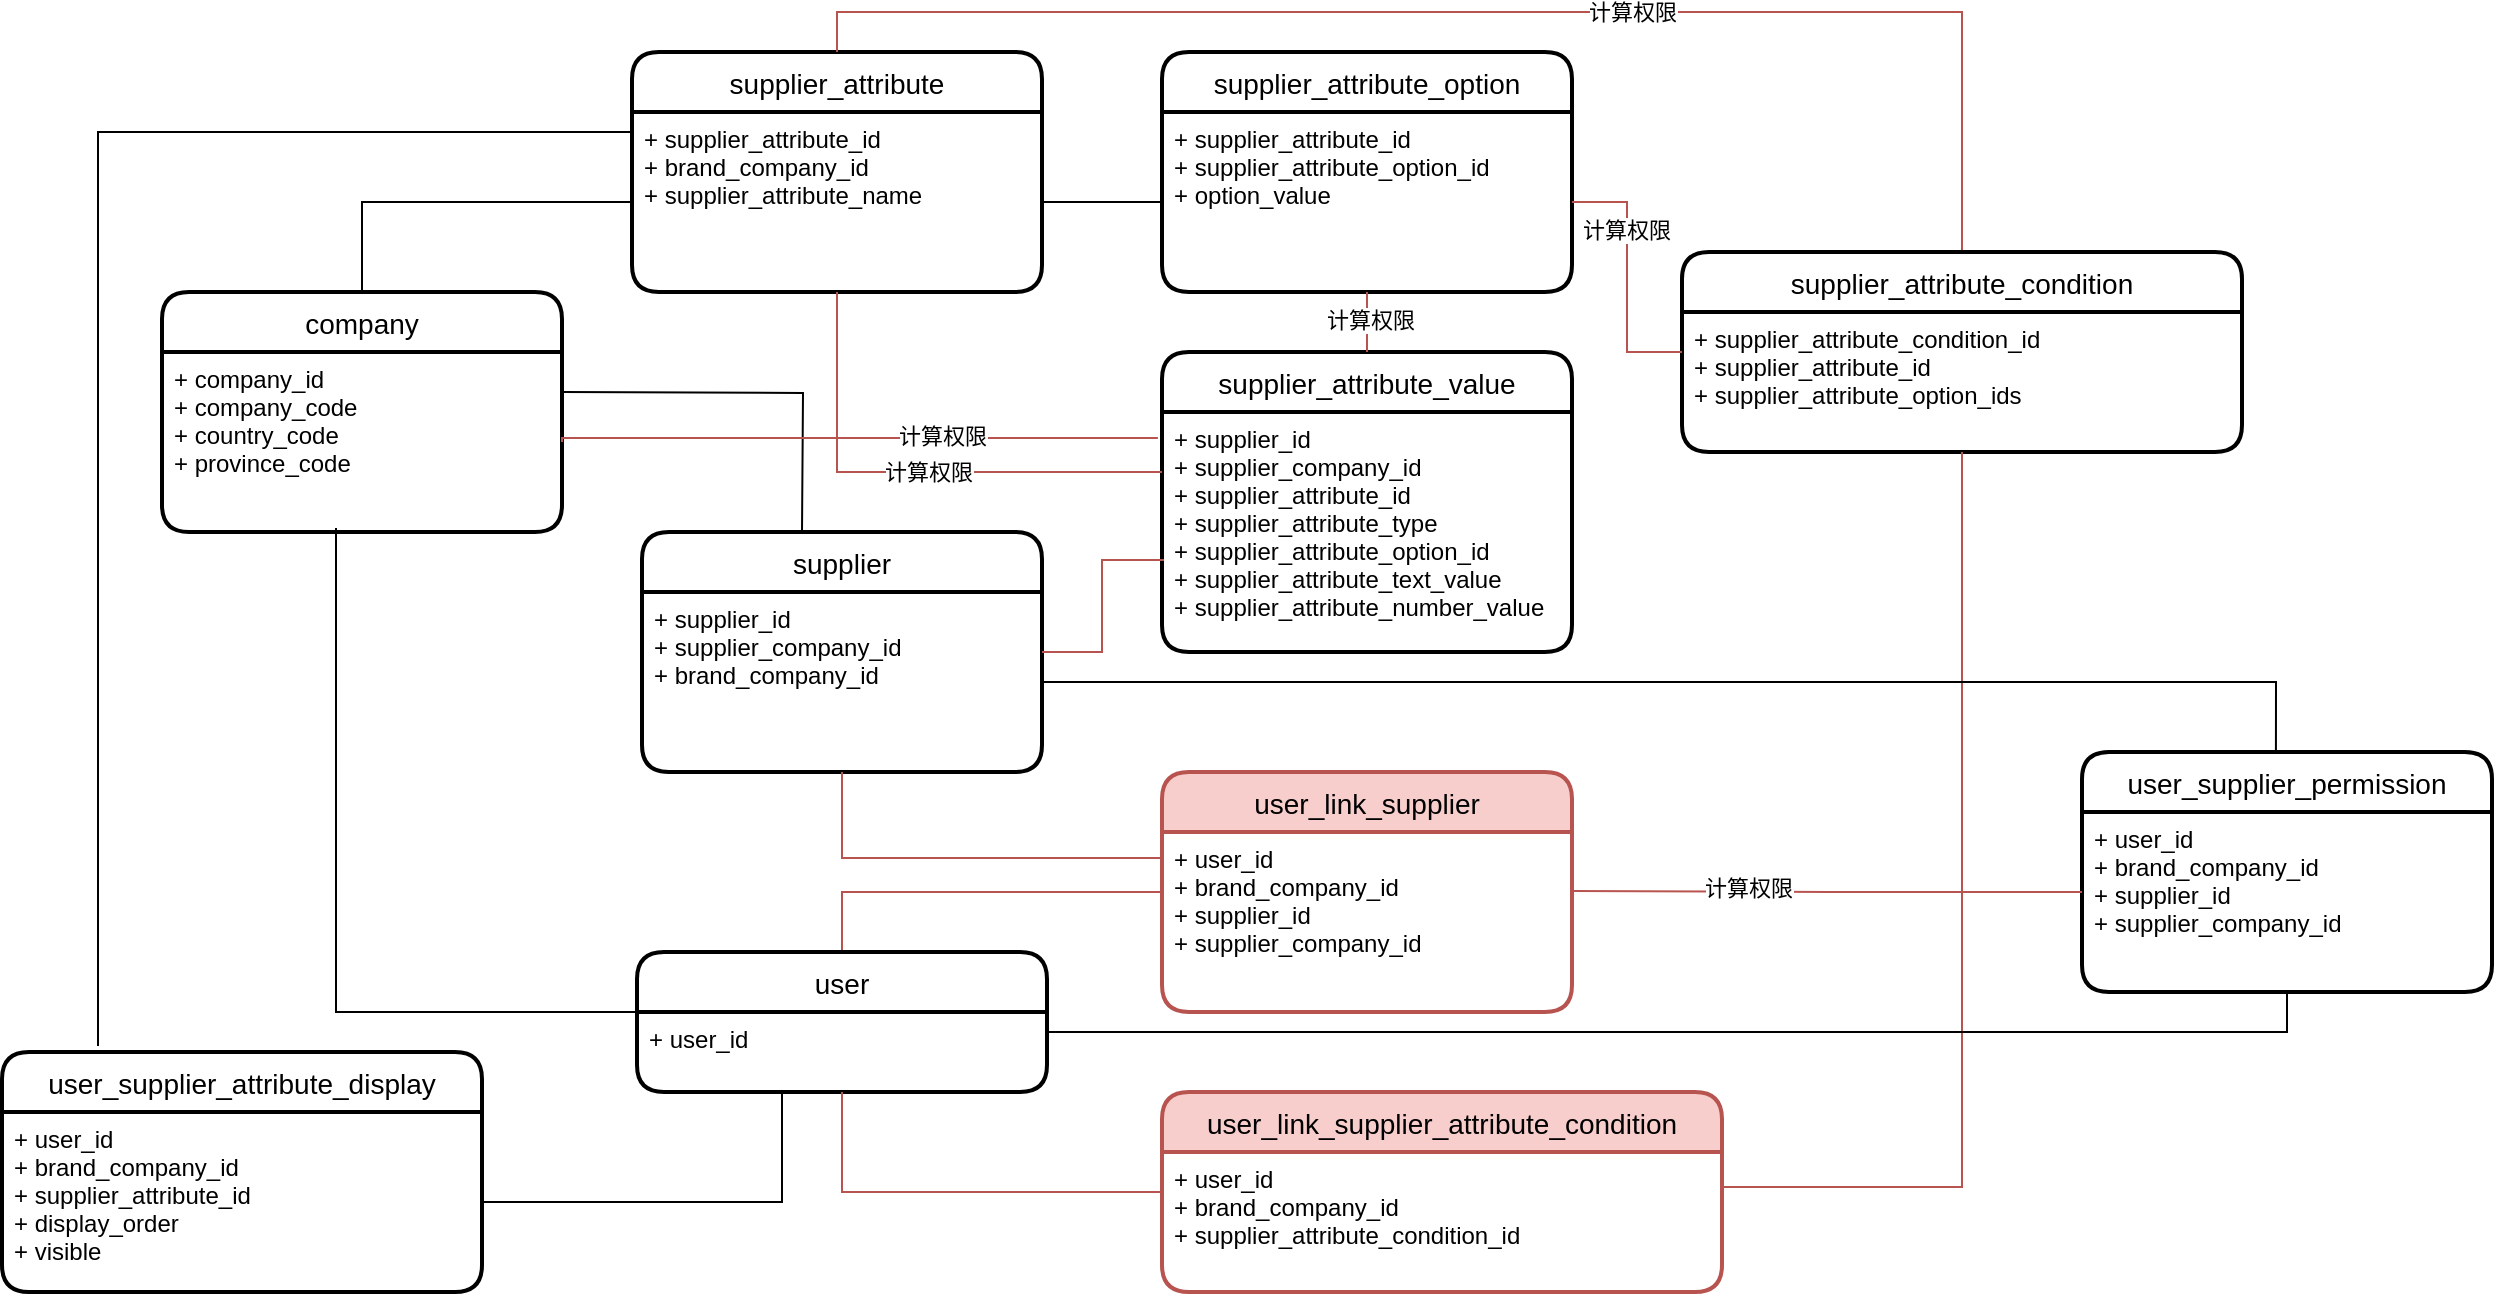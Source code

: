 <mxfile version="22.1.16" type="github">
  <diagram name="第 1 页" id="CWyH6xY-v2KKDvgUtTO-">
    <mxGraphModel dx="1414" dy="775" grid="1" gridSize="10" guides="1" tooltips="1" connect="1" arrows="1" fold="1" page="1" pageScale="1" pageWidth="1654" pageHeight="1169" math="0" shadow="0">
      <root>
        <mxCell id="0" />
        <mxCell id="1" parent="0" />
        <mxCell id="1cqPpQkyFcQRwbrAZVpe-1" value="supplier" style="swimlane;childLayout=stackLayout;horizontal=1;startSize=30;horizontalStack=0;rounded=1;fontSize=14;fontStyle=0;strokeWidth=2;resizeParent=0;resizeLast=1;shadow=0;dashed=0;align=center;" vertex="1" parent="1">
          <mxGeometry x="490" y="560" width="200" height="120" as="geometry" />
        </mxCell>
        <mxCell id="1cqPpQkyFcQRwbrAZVpe-2" value="+ supplier_id &#xa;+ supplier_company_id&#xa;+ brand_company_id&#xa;" style="align=left;strokeColor=none;fillColor=none;spacingLeft=4;fontSize=12;verticalAlign=top;resizable=0;rotatable=0;part=1;" vertex="1" parent="1cqPpQkyFcQRwbrAZVpe-1">
          <mxGeometry y="30" width="200" height="90" as="geometry" />
        </mxCell>
        <mxCell id="1cqPpQkyFcQRwbrAZVpe-59" style="edgeStyle=orthogonalEdgeStyle;rounded=0;orthogonalLoop=1;jettySize=auto;html=1;entryX=0.2;entryY=-0.025;entryDx=0;entryDy=0;entryPerimeter=0;endArrow=none;" edge="1" parent="1" source="1cqPpQkyFcQRwbrAZVpe-3" target="1cqPpQkyFcQRwbrAZVpe-27">
          <mxGeometry relative="1" as="geometry">
            <mxPoint x="230" y="760" as="targetPoint" />
            <Array as="points">
              <mxPoint x="218" y="360" />
            </Array>
          </mxGeometry>
        </mxCell>
        <mxCell id="1cqPpQkyFcQRwbrAZVpe-3" value="supplier_attribute" style="swimlane;childLayout=stackLayout;horizontal=1;startSize=30;horizontalStack=0;rounded=1;fontSize=14;fontStyle=0;strokeWidth=2;resizeParent=0;resizeLast=1;shadow=0;dashed=0;align=center;" vertex="1" parent="1">
          <mxGeometry x="485" y="320" width="205" height="120" as="geometry" />
        </mxCell>
        <mxCell id="1cqPpQkyFcQRwbrAZVpe-4" value="+ supplier_attribute_id&#xa;+ brand_company_id&#xa;+ supplier_attribute_name&#xa;&#xa;" style="align=left;strokeColor=none;fillColor=none;spacingLeft=4;fontSize=12;verticalAlign=top;resizable=0;rotatable=0;part=1;" vertex="1" parent="1cqPpQkyFcQRwbrAZVpe-3">
          <mxGeometry y="30" width="205" height="90" as="geometry" />
        </mxCell>
        <mxCell id="1cqPpQkyFcQRwbrAZVpe-5" value="supplier_attribute_option" style="swimlane;childLayout=stackLayout;horizontal=1;startSize=30;horizontalStack=0;rounded=1;fontSize=14;fontStyle=0;strokeWidth=2;resizeParent=0;resizeLast=1;shadow=0;dashed=0;align=center;" vertex="1" parent="1">
          <mxGeometry x="750" y="320" width="205" height="120" as="geometry" />
        </mxCell>
        <mxCell id="1cqPpQkyFcQRwbrAZVpe-6" value="+ supplier_attribute_id&#xa;+ supplier_attribute_option_id&#xa;+ option_value&#xa;&#xa;" style="align=left;strokeColor=none;fillColor=none;spacingLeft=4;fontSize=12;verticalAlign=top;resizable=0;rotatable=0;part=1;" vertex="1" parent="1cqPpQkyFcQRwbrAZVpe-5">
          <mxGeometry y="30" width="205" height="90" as="geometry" />
        </mxCell>
        <mxCell id="1cqPpQkyFcQRwbrAZVpe-7" value="supplier_attribute_value" style="swimlane;childLayout=stackLayout;horizontal=1;startSize=30;horizontalStack=0;rounded=1;fontSize=14;fontStyle=0;strokeWidth=2;resizeParent=0;resizeLast=1;shadow=0;dashed=0;align=center;" vertex="1" parent="1">
          <mxGeometry x="750" y="470" width="205" height="150" as="geometry" />
        </mxCell>
        <mxCell id="1cqPpQkyFcQRwbrAZVpe-8" value="+ supplier_id &#xa;+ supplier_company_id&#xa;+ supplier_attribute_id&#xa;+ supplier_attribute_type&#xa;+ supplier_attribute_option_id&#xa;+ supplier_attribute_text_value&#xa;+ supplier_attribute_number_value&#xa;" style="align=left;strokeColor=none;fillColor=none;spacingLeft=4;fontSize=12;verticalAlign=top;resizable=0;rotatable=0;part=1;" vertex="1" parent="1cqPpQkyFcQRwbrAZVpe-7">
          <mxGeometry y="30" width="205" height="120" as="geometry" />
        </mxCell>
        <mxCell id="1cqPpQkyFcQRwbrAZVpe-10" style="rounded=0;orthogonalLoop=1;jettySize=auto;html=1;exitX=0.5;exitY=1;exitDx=0;exitDy=0;entryX=0;entryY=0.142;entryDx=0;entryDy=0;entryPerimeter=0;strokeColor=none;edgeStyle=orthogonalEdgeStyle;" edge="1" parent="1" source="1cqPpQkyFcQRwbrAZVpe-2" target="1cqPpQkyFcQRwbrAZVpe-8">
          <mxGeometry relative="1" as="geometry" />
        </mxCell>
        <mxCell id="1cqPpQkyFcQRwbrAZVpe-75" style="edgeStyle=orthogonalEdgeStyle;rounded=0;orthogonalLoop=1;jettySize=auto;html=1;exitX=0.5;exitY=0;exitDx=0;exitDy=0;entryX=0;entryY=0.5;entryDx=0;entryDy=0;endArrow=none;fillColor=#f8cecc;strokeColor=#b85450;" edge="1" parent="1" source="1cqPpQkyFcQRwbrAZVpe-20" target="1cqPpQkyFcQRwbrAZVpe-22">
          <mxGeometry relative="1" as="geometry" />
        </mxCell>
        <mxCell id="1cqPpQkyFcQRwbrAZVpe-20" value="user" style="swimlane;childLayout=stackLayout;horizontal=1;startSize=30;horizontalStack=0;rounded=1;fontSize=14;fontStyle=0;strokeWidth=2;resizeParent=0;resizeLast=1;shadow=0;dashed=0;align=center;" vertex="1" parent="1">
          <mxGeometry x="487.5" y="770" width="205" height="70" as="geometry" />
        </mxCell>
        <mxCell id="1cqPpQkyFcQRwbrAZVpe-21" value="+ user_id&#xa;" style="align=left;strokeColor=none;fillColor=none;spacingLeft=4;fontSize=12;verticalAlign=top;resizable=0;rotatable=0;part=1;" vertex="1" parent="1cqPpQkyFcQRwbrAZVpe-20">
          <mxGeometry y="30" width="205" height="40" as="geometry" />
        </mxCell>
        <mxCell id="1cqPpQkyFcQRwbrAZVpe-22" value="user_link_supplier" style="swimlane;childLayout=stackLayout;horizontal=1;startSize=30;horizontalStack=0;rounded=1;fontSize=14;fontStyle=0;strokeWidth=2;resizeParent=0;resizeLast=1;shadow=0;dashed=0;align=center;fillColor=#f8cecc;strokeColor=#b85450;" vertex="1" parent="1">
          <mxGeometry x="750" y="680" width="205" height="120" as="geometry" />
        </mxCell>
        <mxCell id="1cqPpQkyFcQRwbrAZVpe-23" value="+ user_id&#xa;+ brand_company_id &#xa;+ supplier_id &#xa;+ supplier_company_id&#xa;" style="align=left;strokeColor=none;fillColor=none;spacingLeft=4;fontSize=12;verticalAlign=top;resizable=0;rotatable=0;part=1;" vertex="1" parent="1cqPpQkyFcQRwbrAZVpe-22">
          <mxGeometry y="30" width="205" height="90" as="geometry" />
        </mxCell>
        <mxCell id="1cqPpQkyFcQRwbrAZVpe-24" value="user_supplier_permission" style="swimlane;childLayout=stackLayout;horizontal=1;startSize=30;horizontalStack=0;rounded=1;fontSize=14;fontStyle=0;strokeWidth=2;resizeParent=0;resizeLast=1;shadow=0;dashed=0;align=center;" vertex="1" parent="1">
          <mxGeometry x="1210" y="670" width="205" height="120" as="geometry" />
        </mxCell>
        <mxCell id="1cqPpQkyFcQRwbrAZVpe-25" value="+ user_id&#xa;+ brand_company_id &#xa;+ supplier_id &#xa;+ supplier_company_id&#xa;" style="align=left;strokeColor=none;fillColor=none;spacingLeft=4;fontSize=12;verticalAlign=top;resizable=0;rotatable=0;part=1;" vertex="1" parent="1cqPpQkyFcQRwbrAZVpe-24">
          <mxGeometry y="30" width="205" height="90" as="geometry" />
        </mxCell>
        <mxCell id="1cqPpQkyFcQRwbrAZVpe-27" value="user_supplier_attribute_display" style="swimlane;childLayout=stackLayout;horizontal=1;startSize=30;horizontalStack=0;rounded=1;fontSize=14;fontStyle=0;strokeWidth=2;resizeParent=0;resizeLast=1;shadow=0;dashed=0;align=center;" vertex="1" parent="1">
          <mxGeometry x="170" y="820" width="240" height="120" as="geometry" />
        </mxCell>
        <mxCell id="1cqPpQkyFcQRwbrAZVpe-28" value="+ user_id&#xa;+ brand_company_id &#xa;+ supplier_attribute_id &#xa;+ display_order&#xa;+ visible&#xa;" style="align=left;strokeColor=none;fillColor=none;spacingLeft=4;fontSize=12;verticalAlign=top;resizable=0;rotatable=0;part=1;" vertex="1" parent="1cqPpQkyFcQRwbrAZVpe-27">
          <mxGeometry y="30" width="240" height="90" as="geometry" />
        </mxCell>
        <mxCell id="1cqPpQkyFcQRwbrAZVpe-29" value="user_link_supplier_attribute_condition" style="swimlane;childLayout=stackLayout;horizontal=1;startSize=30;horizontalStack=0;rounded=1;fontSize=14;fontStyle=0;strokeWidth=2;resizeParent=0;resizeLast=1;shadow=0;dashed=0;align=center;fillColor=#f8cecc;strokeColor=#b85450;" vertex="1" parent="1">
          <mxGeometry x="750" y="840" width="280" height="100" as="geometry" />
        </mxCell>
        <mxCell id="1cqPpQkyFcQRwbrAZVpe-30" value="+ user_id&#xa;+ brand_company_id &#xa;+ supplier_attribute_condition_id&#xa;" style="align=left;strokeColor=none;fillColor=none;spacingLeft=4;fontSize=12;verticalAlign=top;resizable=0;rotatable=0;part=1;" vertex="1" parent="1cqPpQkyFcQRwbrAZVpe-29">
          <mxGeometry y="30" width="280" height="70" as="geometry" />
        </mxCell>
        <mxCell id="1cqPpQkyFcQRwbrAZVpe-78" style="edgeStyle=orthogonalEdgeStyle;rounded=0;orthogonalLoop=1;jettySize=auto;html=1;exitX=0.5;exitY=0;exitDx=0;exitDy=0;entryX=0.5;entryY=0;entryDx=0;entryDy=0;endArrow=none;fillColor=#f8cecc;strokeColor=#b85450;" edge="1" parent="1" source="1cqPpQkyFcQRwbrAZVpe-31" target="1cqPpQkyFcQRwbrAZVpe-3">
          <mxGeometry relative="1" as="geometry" />
        </mxCell>
        <mxCell id="1cqPpQkyFcQRwbrAZVpe-88" value="计算权限" style="edgeLabel;html=1;align=center;verticalAlign=middle;resizable=0;points=[];" vertex="1" connectable="0" parent="1cqPpQkyFcQRwbrAZVpe-78">
          <mxGeometry x="-0.189" relative="1" as="geometry">
            <mxPoint as="offset" />
          </mxGeometry>
        </mxCell>
        <mxCell id="1cqPpQkyFcQRwbrAZVpe-31" value="supplier_attribute_condition" style="swimlane;childLayout=stackLayout;horizontal=1;startSize=30;horizontalStack=0;rounded=1;fontSize=14;fontStyle=0;strokeWidth=2;resizeParent=0;resizeLast=1;shadow=0;dashed=0;align=center;" vertex="1" parent="1">
          <mxGeometry x="1010" y="420" width="280" height="100" as="geometry" />
        </mxCell>
        <mxCell id="1cqPpQkyFcQRwbrAZVpe-32" value="+ supplier_attribute_condition_id&#xa;+ supplier_attribute_id &#xa;+ supplier_attribute_option_ids&#xa;" style="align=left;strokeColor=none;fillColor=none;spacingLeft=4;fontSize=12;verticalAlign=top;resizable=0;rotatable=0;part=1;" vertex="1" parent="1cqPpQkyFcQRwbrAZVpe-31">
          <mxGeometry y="30" width="280" height="70" as="geometry" />
        </mxCell>
        <mxCell id="1cqPpQkyFcQRwbrAZVpe-66" style="edgeStyle=orthogonalEdgeStyle;rounded=0;orthogonalLoop=1;jettySize=auto;html=1;exitX=0.5;exitY=0;exitDx=0;exitDy=0;endArrow=none;" edge="1" parent="1" source="1cqPpQkyFcQRwbrAZVpe-33" target="1cqPpQkyFcQRwbrAZVpe-4">
          <mxGeometry relative="1" as="geometry" />
        </mxCell>
        <mxCell id="1cqPpQkyFcQRwbrAZVpe-33" value="company" style="swimlane;childLayout=stackLayout;horizontal=1;startSize=30;horizontalStack=0;rounded=1;fontSize=14;fontStyle=0;strokeWidth=2;resizeParent=0;resizeLast=1;shadow=0;dashed=0;align=center;" vertex="1" parent="1">
          <mxGeometry x="250" y="440" width="200" height="120" as="geometry" />
        </mxCell>
        <mxCell id="1cqPpQkyFcQRwbrAZVpe-34" value="+ company_id&#xa;+ company_code &#xa;+ country_code&#xa;+ province_code &#xa;" style="align=left;strokeColor=none;fillColor=none;spacingLeft=4;fontSize=12;verticalAlign=top;resizable=0;rotatable=0;part=1;" vertex="1" parent="1cqPpQkyFcQRwbrAZVpe-33">
          <mxGeometry y="30" width="200" height="90" as="geometry" />
        </mxCell>
        <mxCell id="1cqPpQkyFcQRwbrAZVpe-64" style="edgeStyle=orthogonalEdgeStyle;rounded=0;orthogonalLoop=1;jettySize=auto;html=1;exitX=0;exitY=0;exitDx=0;exitDy=0;entryX=0.435;entryY=0.978;entryDx=0;entryDy=0;entryPerimeter=0;endArrow=none;" edge="1" parent="1" source="1cqPpQkyFcQRwbrAZVpe-21" target="1cqPpQkyFcQRwbrAZVpe-34">
          <mxGeometry relative="1" as="geometry">
            <Array as="points">
              <mxPoint x="337" y="800" />
            </Array>
          </mxGeometry>
        </mxCell>
        <mxCell id="1cqPpQkyFcQRwbrAZVpe-67" style="edgeStyle=orthogonalEdgeStyle;rounded=0;orthogonalLoop=1;jettySize=auto;html=1;entryX=0.5;entryY=0;entryDx=0;entryDy=0;endArrow=none;" edge="1" parent="1">
          <mxGeometry relative="1" as="geometry">
            <mxPoint x="450" y="490" as="sourcePoint" />
            <mxPoint x="570" y="560" as="targetPoint" />
          </mxGeometry>
        </mxCell>
        <mxCell id="1cqPpQkyFcQRwbrAZVpe-68" style="edgeStyle=orthogonalEdgeStyle;rounded=0;orthogonalLoop=1;jettySize=auto;html=1;exitX=1;exitY=0.5;exitDx=0;exitDy=0;entryX=0;entryY=0.5;entryDx=0;entryDy=0;endArrow=none;" edge="1" parent="1" source="1cqPpQkyFcQRwbrAZVpe-4" target="1cqPpQkyFcQRwbrAZVpe-6">
          <mxGeometry relative="1" as="geometry" />
        </mxCell>
        <mxCell id="1cqPpQkyFcQRwbrAZVpe-69" style="edgeStyle=orthogonalEdgeStyle;rounded=0;orthogonalLoop=1;jettySize=auto;html=1;exitX=0.5;exitY=1;exitDx=0;exitDy=0;entryX=0.5;entryY=0;entryDx=0;entryDy=0;endArrow=none;fillColor=#f8cecc;strokeColor=#b85450;" edge="1" parent="1" source="1cqPpQkyFcQRwbrAZVpe-6" target="1cqPpQkyFcQRwbrAZVpe-7">
          <mxGeometry relative="1" as="geometry" />
        </mxCell>
        <mxCell id="1cqPpQkyFcQRwbrAZVpe-90" value="计算权限" style="edgeLabel;html=1;align=center;verticalAlign=middle;resizable=0;points=[];" vertex="1" connectable="0" parent="1cqPpQkyFcQRwbrAZVpe-69">
          <mxGeometry x="-0.067" y="1" relative="1" as="geometry">
            <mxPoint as="offset" />
          </mxGeometry>
        </mxCell>
        <mxCell id="1cqPpQkyFcQRwbrAZVpe-71" style="edgeStyle=orthogonalEdgeStyle;rounded=0;orthogonalLoop=1;jettySize=auto;html=1;entryX=0.005;entryY=0.617;entryDx=0;entryDy=0;entryPerimeter=0;endArrow=none;fillColor=#f8cecc;strokeColor=#b85450;" edge="1" parent="1" source="1cqPpQkyFcQRwbrAZVpe-1" target="1cqPpQkyFcQRwbrAZVpe-8">
          <mxGeometry relative="1" as="geometry" />
        </mxCell>
        <mxCell id="1cqPpQkyFcQRwbrAZVpe-72" style="edgeStyle=orthogonalEdgeStyle;rounded=0;orthogonalLoop=1;jettySize=auto;html=1;exitX=0.5;exitY=1;exitDx=0;exitDy=0;entryX=0;entryY=0.25;entryDx=0;entryDy=0;endArrow=none;fillColor=#f8cecc;strokeColor=#b85450;" edge="1" parent="1" source="1cqPpQkyFcQRwbrAZVpe-4" target="1cqPpQkyFcQRwbrAZVpe-8">
          <mxGeometry relative="1" as="geometry" />
        </mxCell>
        <mxCell id="1cqPpQkyFcQRwbrAZVpe-91" value="计算权限" style="edgeLabel;html=1;align=center;verticalAlign=middle;resizable=0;points=[];" vertex="1" connectable="0" parent="1cqPpQkyFcQRwbrAZVpe-72">
          <mxGeometry x="0.073" relative="1" as="geometry">
            <mxPoint as="offset" />
          </mxGeometry>
        </mxCell>
        <mxCell id="1cqPpQkyFcQRwbrAZVpe-73" style="edgeStyle=orthogonalEdgeStyle;rounded=0;orthogonalLoop=1;jettySize=auto;html=1;entryX=1;entryY=0.5;entryDx=0;entryDy=0;endArrow=none;" edge="1" parent="1" source="1cqPpQkyFcQRwbrAZVpe-21" target="1cqPpQkyFcQRwbrAZVpe-28">
          <mxGeometry relative="1" as="geometry">
            <Array as="points">
              <mxPoint x="560" y="895" />
            </Array>
          </mxGeometry>
        </mxCell>
        <mxCell id="1cqPpQkyFcQRwbrAZVpe-74" style="edgeStyle=orthogonalEdgeStyle;rounded=0;orthogonalLoop=1;jettySize=auto;html=1;exitX=0.5;exitY=1;exitDx=0;exitDy=0;entryX=0;entryY=0.5;entryDx=0;entryDy=0;endArrow=none;fillColor=#f8cecc;strokeColor=#b85450;" edge="1" parent="1" source="1cqPpQkyFcQRwbrAZVpe-21" target="1cqPpQkyFcQRwbrAZVpe-30">
          <mxGeometry relative="1" as="geometry">
            <Array as="points">
              <mxPoint x="590" y="890" />
              <mxPoint x="750" y="890" />
            </Array>
          </mxGeometry>
        </mxCell>
        <mxCell id="1cqPpQkyFcQRwbrAZVpe-76" style="edgeStyle=orthogonalEdgeStyle;rounded=0;orthogonalLoop=1;jettySize=auto;html=1;exitX=0.5;exitY=1;exitDx=0;exitDy=0;entryX=0;entryY=0.144;entryDx=0;entryDy=0;entryPerimeter=0;endArrow=none;fillColor=#f8cecc;strokeColor=#b85450;" edge="1" parent="1" source="1cqPpQkyFcQRwbrAZVpe-2" target="1cqPpQkyFcQRwbrAZVpe-23">
          <mxGeometry relative="1" as="geometry" />
        </mxCell>
        <mxCell id="1cqPpQkyFcQRwbrAZVpe-80" style="edgeStyle=orthogonalEdgeStyle;rounded=0;orthogonalLoop=1;jettySize=auto;html=1;entryX=0;entryY=0.5;entryDx=0;entryDy=0;endArrow=none;fillColor=#f8cecc;strokeColor=#b85450;" edge="1" parent="1" source="1cqPpQkyFcQRwbrAZVpe-6" target="1cqPpQkyFcQRwbrAZVpe-31">
          <mxGeometry relative="1" as="geometry" />
        </mxCell>
        <mxCell id="1cqPpQkyFcQRwbrAZVpe-89" value="计算权限" style="edgeLabel;html=1;align=center;verticalAlign=middle;resizable=0;points=[];" vertex="1" connectable="0" parent="1cqPpQkyFcQRwbrAZVpe-80">
          <mxGeometry x="-0.361" y="-1" relative="1" as="geometry">
            <mxPoint as="offset" />
          </mxGeometry>
        </mxCell>
        <mxCell id="1cqPpQkyFcQRwbrAZVpe-81" style="edgeStyle=orthogonalEdgeStyle;rounded=0;orthogonalLoop=1;jettySize=auto;html=1;exitX=0.5;exitY=1;exitDx=0;exitDy=0;entryX=1;entryY=0.25;entryDx=0;entryDy=0;endArrow=none;fillColor=#f8cecc;strokeColor=#b85450;" edge="1" parent="1" source="1cqPpQkyFcQRwbrAZVpe-32" target="1cqPpQkyFcQRwbrAZVpe-30">
          <mxGeometry relative="1" as="geometry">
            <Array as="points">
              <mxPoint x="1150" y="888" />
            </Array>
          </mxGeometry>
        </mxCell>
        <mxCell id="1cqPpQkyFcQRwbrAZVpe-83" style="edgeStyle=orthogonalEdgeStyle;rounded=0;orthogonalLoop=1;jettySize=auto;html=1;exitX=1;exitY=0.5;exitDx=0;exitDy=0;entryX=0.473;entryY=-0.008;entryDx=0;entryDy=0;entryPerimeter=0;endArrow=none;" edge="1" parent="1" source="1cqPpQkyFcQRwbrAZVpe-2" target="1cqPpQkyFcQRwbrAZVpe-24">
          <mxGeometry relative="1" as="geometry" />
        </mxCell>
        <mxCell id="1cqPpQkyFcQRwbrAZVpe-84" style="edgeStyle=orthogonalEdgeStyle;rounded=0;orthogonalLoop=1;jettySize=auto;html=1;exitX=1;exitY=0.25;exitDx=0;exitDy=0;entryX=0.5;entryY=1;entryDx=0;entryDy=0;endArrow=none;" edge="1" parent="1" source="1cqPpQkyFcQRwbrAZVpe-21" target="1cqPpQkyFcQRwbrAZVpe-25">
          <mxGeometry relative="1" as="geometry" />
        </mxCell>
        <mxCell id="1cqPpQkyFcQRwbrAZVpe-86" style="edgeStyle=orthogonalEdgeStyle;rounded=0;orthogonalLoop=1;jettySize=auto;html=1;exitX=1;exitY=0.25;exitDx=0;exitDy=0;endArrow=none;strokeColor=#b85450;fillColor=#f8cecc;" edge="1" parent="1">
          <mxGeometry relative="1" as="geometry">
            <mxPoint x="955" y="739.5" as="sourcePoint" />
            <mxPoint x="1210" y="740" as="targetPoint" />
          </mxGeometry>
        </mxCell>
        <mxCell id="1cqPpQkyFcQRwbrAZVpe-87" value="计算权限" style="edgeLabel;html=1;align=center;verticalAlign=middle;resizable=0;points=[];" vertex="1" connectable="0" parent="1cqPpQkyFcQRwbrAZVpe-86">
          <mxGeometry x="-0.174" y="1" relative="1" as="geometry">
            <mxPoint x="-18" y="-1" as="offset" />
          </mxGeometry>
        </mxCell>
        <mxCell id="1cqPpQkyFcQRwbrAZVpe-92" style="edgeStyle=orthogonalEdgeStyle;rounded=0;orthogonalLoop=1;jettySize=auto;html=1;exitX=1;exitY=0.5;exitDx=0;exitDy=0;entryX=-0.01;entryY=0.108;entryDx=0;entryDy=0;entryPerimeter=0;endArrow=none;strokeColor=#b85450;fillColor=#f8cecc;" edge="1" parent="1" source="1cqPpQkyFcQRwbrAZVpe-34" target="1cqPpQkyFcQRwbrAZVpe-8">
          <mxGeometry relative="1" as="geometry">
            <mxPoint x="740" y="515" as="targetPoint" />
            <Array as="points">
              <mxPoint x="450" y="513" />
            </Array>
          </mxGeometry>
        </mxCell>
        <mxCell id="1cqPpQkyFcQRwbrAZVpe-93" value="计算权限" style="edgeLabel;html=1;align=center;verticalAlign=middle;resizable=0;points=[];" vertex="1" connectable="0" parent="1cqPpQkyFcQRwbrAZVpe-92">
          <mxGeometry x="0.06" y="1" relative="1" as="geometry">
            <mxPoint x="33" as="offset" />
          </mxGeometry>
        </mxCell>
      </root>
    </mxGraphModel>
  </diagram>
</mxfile>
